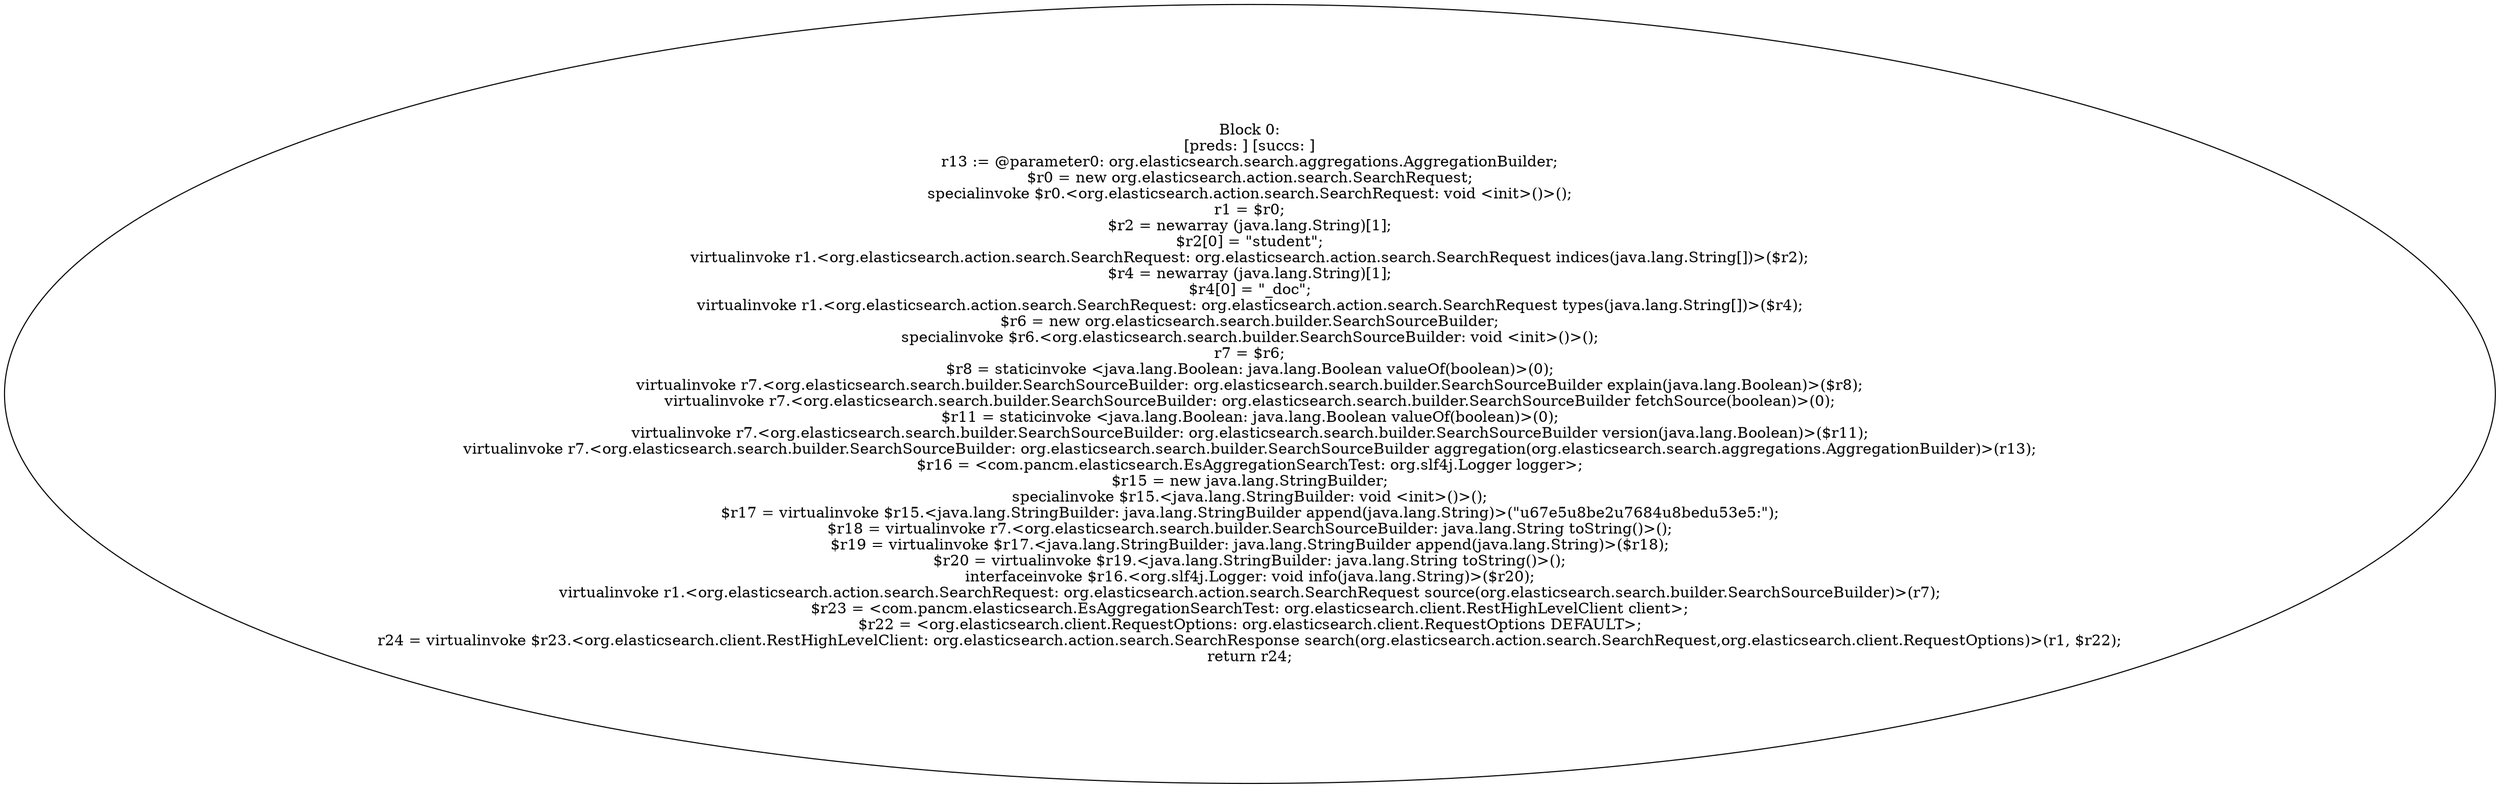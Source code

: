 digraph "unitGraph" {
    "Block 0:
[preds: ] [succs: ]
r13 := @parameter0: org.elasticsearch.search.aggregations.AggregationBuilder;
$r0 = new org.elasticsearch.action.search.SearchRequest;
specialinvoke $r0.<org.elasticsearch.action.search.SearchRequest: void <init>()>();
r1 = $r0;
$r2 = newarray (java.lang.String)[1];
$r2[0] = \"student\";
virtualinvoke r1.<org.elasticsearch.action.search.SearchRequest: org.elasticsearch.action.search.SearchRequest indices(java.lang.String[])>($r2);
$r4 = newarray (java.lang.String)[1];
$r4[0] = \"_doc\";
virtualinvoke r1.<org.elasticsearch.action.search.SearchRequest: org.elasticsearch.action.search.SearchRequest types(java.lang.String[])>($r4);
$r6 = new org.elasticsearch.search.builder.SearchSourceBuilder;
specialinvoke $r6.<org.elasticsearch.search.builder.SearchSourceBuilder: void <init>()>();
r7 = $r6;
$r8 = staticinvoke <java.lang.Boolean: java.lang.Boolean valueOf(boolean)>(0);
virtualinvoke r7.<org.elasticsearch.search.builder.SearchSourceBuilder: org.elasticsearch.search.builder.SearchSourceBuilder explain(java.lang.Boolean)>($r8);
virtualinvoke r7.<org.elasticsearch.search.builder.SearchSourceBuilder: org.elasticsearch.search.builder.SearchSourceBuilder fetchSource(boolean)>(0);
$r11 = staticinvoke <java.lang.Boolean: java.lang.Boolean valueOf(boolean)>(0);
virtualinvoke r7.<org.elasticsearch.search.builder.SearchSourceBuilder: org.elasticsearch.search.builder.SearchSourceBuilder version(java.lang.Boolean)>($r11);
virtualinvoke r7.<org.elasticsearch.search.builder.SearchSourceBuilder: org.elasticsearch.search.builder.SearchSourceBuilder aggregation(org.elasticsearch.search.aggregations.AggregationBuilder)>(r13);
$r16 = <com.pancm.elasticsearch.EsAggregationSearchTest: org.slf4j.Logger logger>;
$r15 = new java.lang.StringBuilder;
specialinvoke $r15.<java.lang.StringBuilder: void <init>()>();
$r17 = virtualinvoke $r15.<java.lang.StringBuilder: java.lang.StringBuilder append(java.lang.String)>(\"\u67e5\u8be2\u7684\u8bed\u53e5:\");
$r18 = virtualinvoke r7.<org.elasticsearch.search.builder.SearchSourceBuilder: java.lang.String toString()>();
$r19 = virtualinvoke $r17.<java.lang.StringBuilder: java.lang.StringBuilder append(java.lang.String)>($r18);
$r20 = virtualinvoke $r19.<java.lang.StringBuilder: java.lang.String toString()>();
interfaceinvoke $r16.<org.slf4j.Logger: void info(java.lang.String)>($r20);
virtualinvoke r1.<org.elasticsearch.action.search.SearchRequest: org.elasticsearch.action.search.SearchRequest source(org.elasticsearch.search.builder.SearchSourceBuilder)>(r7);
$r23 = <com.pancm.elasticsearch.EsAggregationSearchTest: org.elasticsearch.client.RestHighLevelClient client>;
$r22 = <org.elasticsearch.client.RequestOptions: org.elasticsearch.client.RequestOptions DEFAULT>;
r24 = virtualinvoke $r23.<org.elasticsearch.client.RestHighLevelClient: org.elasticsearch.action.search.SearchResponse search(org.elasticsearch.action.search.SearchRequest,org.elasticsearch.client.RequestOptions)>(r1, $r22);
return r24;
"
}
